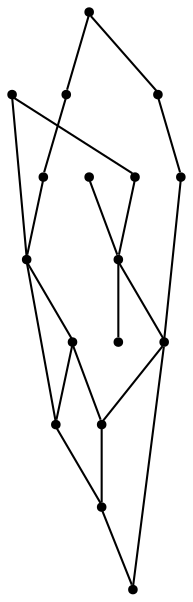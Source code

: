graph {
  node [shape=point,comment="{\"directed\":false,\"doi\":\"10.1007/3-540-46648-7_2\",\"figure\":\"? (9)\"}"]

  v0 [pos="641.0801134755247,1637.1328284095075"]
  v1 [pos="570.3212871172874,1571.1215569090225"]
  v2 [pos="548.0685209982945,1674.3892087637757"]
  v3 [pos="617.827231252776,1857.170527256112"]
  v4 [pos="506.81335020095605,1735.1496689349146"]
  v5 [pos="436.05449999788044,1901.1780415897688"]
  v6 [pos="435.05437594584527,1571.1215569090225"]
  v7 [pos="449.8062235969932,1735.1496689349146"]
  v8 [pos="392.0490019669342,1715.1462041916286"]
  v9 [pos="349.79372301411945,1826.1651839294118"]
  v10 [pos="374.0467531337416,1937.184131872615"]
  v11 [pos="289.03612922795475,1622.1303649790088"]
  v12 [pos="392.0490019669342,1785.158219512099"]
  v13 [pos="349.0436279880231,1728.1485023769058"]
  v14 [pos="308.0385021131825,1902.17817190425"]
  v15 [pos="265.78321918622805,1820.164179480464"]
  v16 [pos="265.78321918622805,1718.1466905188122"]

  v0 -- v1 [id="-1",pos="641.0801134755247,1637.1328284095075 570.3212871172874,1571.1215569090225 570.3212871172874,1571.1215569090225 570.3212871172874,1571.1215569090225"]
  v15 -- v16 [id="-4",pos="265.78321918622805,1820.164179480464 265.78321918622805,1718.1466905188122 265.78321918622805,1718.1466905188122 265.78321918622805,1718.1466905188122"]
  v15 -- v14 [id="-6",pos="265.78321918622805,1820.164179480464 308.0385021131825,1902.17817190425 308.0385021131825,1902.17817190425 308.0385021131825,1902.17817190425"]
  v16 -- v11 [id="-10",pos="265.78321918622805,1718.1466905188122 289.03612922795475,1622.1303649790088 289.03612922795475,1622.1303649790088 289.03612922795475,1622.1303649790088"]
  v11 -- v6 [id="-15",pos="289.03612922795475,1622.1303649790088 435.05437594584527,1571.1215569090225 435.05437594584527,1571.1215569090225 435.05437594584527,1571.1215569090225"]
  v14 -- v10 [id="-21",pos="308.0385021131825,1902.17817190425 374.0467531337416,1937.184131872615 374.0467531337416,1937.184131872615 374.0467531337416,1937.184131872615"]
  v9 -- v13 [id="-27",pos="349.79372301411945,1826.1651839294118 349.0436279880231,1728.1485023769058 349.0436279880231,1728.1485023769058 349.0436279880231,1728.1485023769058"]
  v9 -- v5 [id="-29",pos="349.79372301411945,1826.1651839294118 436.05449999788044,1901.1780415897688 436.05449999788044,1901.1780415897688 436.05449999788044,1901.1780415897688"]
  v13 -- v8 [id="-33",pos="349.0436279880231,1728.1485023769058 392.0490019669342,1715.1462041916286 392.0490019669342,1715.1462041916286 392.0490019669342,1715.1462041916286"]
  v10 -- v5 [id="-38",pos="374.0467531337416,1937.184131872615 436.05449999788044,1901.1780415897688 436.05449999788044,1901.1780415897688 436.05449999788044,1901.1780415897688"]
  v12 -- v8 [id="-43",pos="392.0490019669342,1785.158219512099 392.0490019669342,1715.1462041916286 392.0490019669342,1715.1462041916286 392.0490019669342,1715.1462041916286"]
  v8 -- v7 [id="-48",pos="392.0490019669342,1715.1462041916286 449.8062235969932,1735.1496689349146 449.8062235969932,1735.1496689349146 449.8062235969932,1735.1496689349146"]
  v8 -- v6 [id="-52",pos="392.0490019669342,1715.1462041916286 435.05437594584527,1571.1215569090225 435.05437594584527,1571.1215569090225 435.05437594584527,1571.1215569090225"]
  v6 -- v1 [id="-65",pos="435.05437594584527,1571.1215569090225 570.3212871172874,1571.1215569090225 570.3212871172874,1571.1215569090225 570.3212871172874,1571.1215569090225"]
  v6 -- v2 [id="-67",pos="435.05437594584527,1571.1215569090225 548.0685209982945,1674.3892087637757 548.0685209982945,1674.3892087637757 548.0685209982945,1674.3892087637757"]
  v5 -- v3 [id="-74",pos="436.05449999788044,1901.1780415897688 617.827231252776,1857.170527256112 617.827231252776,1857.170527256112 617.827231252776,1857.170527256112"]
  v5 -- v4 [id="-78",pos="436.05449999788044,1901.1780415897688 506.81335020095605,1735.1496689349146 506.81335020095605,1735.1496689349146 506.81335020095605,1735.1496689349146"]
  v4 -- v3 [id="-91",pos="506.81335020095605,1735.1496689349146 617.827231252776,1857.170527256112 617.827231252776,1857.170527256112 617.827231252776,1857.170527256112"]
  v4 -- v2 [id="-94",pos="506.81335020095605,1735.1496689349146 548.0685209982945,1674.3892087637757 548.0685209982945,1674.3892087637757 548.0685209982945,1674.3892087637757"]
  v2 -- v0 [id="-104",pos="548.0685209982945,1674.3892087637757 641.0801134755247,1637.1328284095075 641.0801134755247,1637.1328284095075 641.0801134755247,1637.1328284095075"]
  v3 -- v0 [id="-115",pos="617.827231252776,1857.170527256112 641.0801134755247,1637.1328284095075 641.0801134755247,1637.1328284095075 641.0801134755247,1637.1328284095075"]
}
